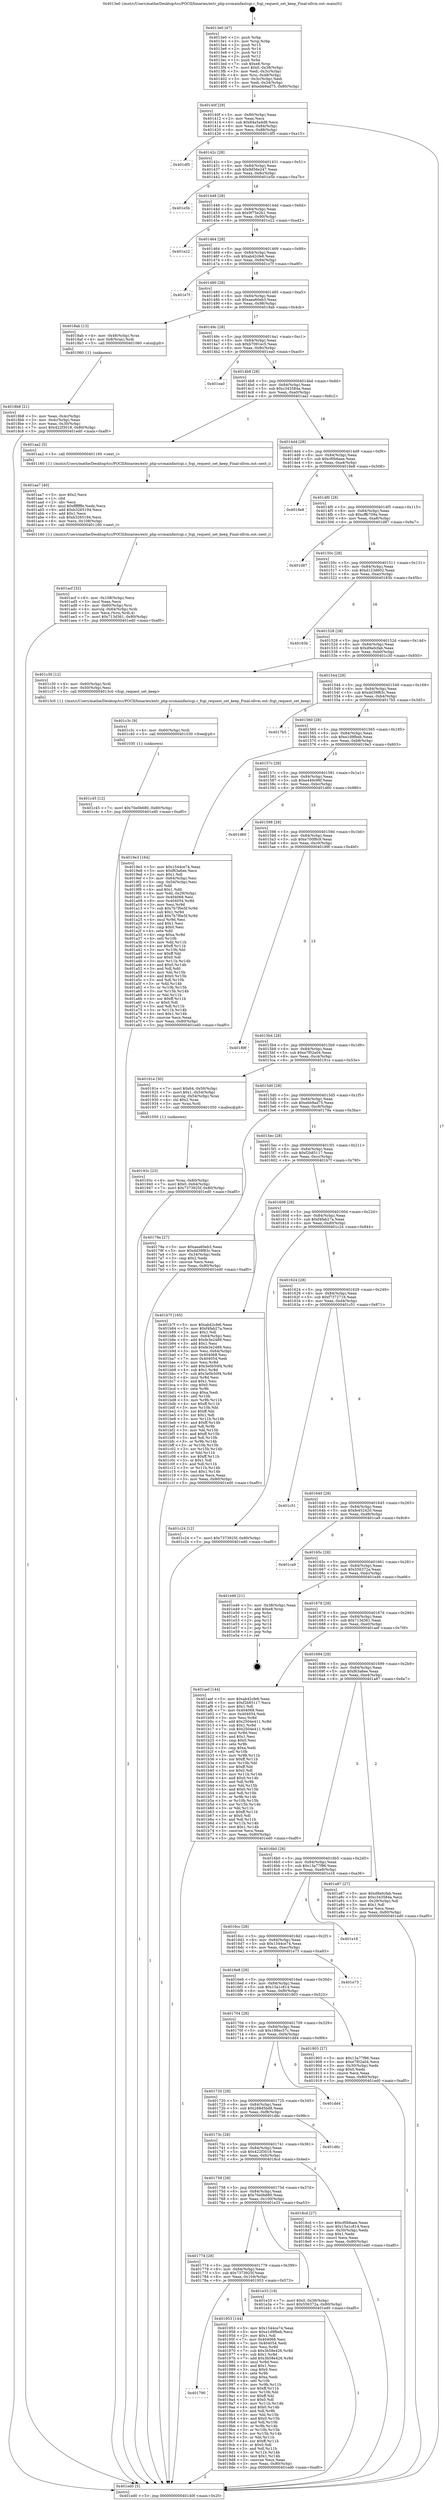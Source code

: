 digraph "0x4013e0" {
  label = "0x4013e0 (/mnt/c/Users/mathe/Desktop/tcc/POCII/binaries/extr_php-srcmainfastcgi.c_fcgi_request_set_keep_Final-ollvm.out::main(0))"
  labelloc = "t"
  node[shape=record]

  Entry [label="",width=0.3,height=0.3,shape=circle,fillcolor=black,style=filled]
  "0x40140f" [label="{
     0x40140f [29]\l
     | [instrs]\l
     &nbsp;&nbsp;0x40140f \<+3\>: mov -0x80(%rbp),%eax\l
     &nbsp;&nbsp;0x401412 \<+2\>: mov %eax,%ecx\l
     &nbsp;&nbsp;0x401414 \<+6\>: sub $0x84a5a4d8,%ecx\l
     &nbsp;&nbsp;0x40141a \<+6\>: mov %eax,-0x84(%rbp)\l
     &nbsp;&nbsp;0x401420 \<+6\>: mov %ecx,-0x88(%rbp)\l
     &nbsp;&nbsp;0x401426 \<+6\>: je 0000000000401df5 \<main+0xa15\>\l
  }"]
  "0x401df5" [label="{
     0x401df5\l
  }", style=dashed]
  "0x40142c" [label="{
     0x40142c [28]\l
     | [instrs]\l
     &nbsp;&nbsp;0x40142c \<+5\>: jmp 0000000000401431 \<main+0x51\>\l
     &nbsp;&nbsp;0x401431 \<+6\>: mov -0x84(%rbp),%eax\l
     &nbsp;&nbsp;0x401437 \<+5\>: sub $0x9d56e247,%eax\l
     &nbsp;&nbsp;0x40143c \<+6\>: mov %eax,-0x8c(%rbp)\l
     &nbsp;&nbsp;0x401442 \<+6\>: je 0000000000401e5b \<main+0xa7b\>\l
  }"]
  Exit [label="",width=0.3,height=0.3,shape=circle,fillcolor=black,style=filled,peripheries=2]
  "0x401e5b" [label="{
     0x401e5b\l
  }", style=dashed]
  "0x401448" [label="{
     0x401448 [28]\l
     | [instrs]\l
     &nbsp;&nbsp;0x401448 \<+5\>: jmp 000000000040144d \<main+0x6d\>\l
     &nbsp;&nbsp;0x40144d \<+6\>: mov -0x84(%rbp),%eax\l
     &nbsp;&nbsp;0x401453 \<+5\>: sub $0x9f75e2b1,%eax\l
     &nbsp;&nbsp;0x401458 \<+6\>: mov %eax,-0x90(%rbp)\l
     &nbsp;&nbsp;0x40145e \<+6\>: je 0000000000401e22 \<main+0xa42\>\l
  }"]
  "0x401c45" [label="{
     0x401c45 [12]\l
     | [instrs]\l
     &nbsp;&nbsp;0x401c45 \<+7\>: movl $0x70e0b680,-0x80(%rbp)\l
     &nbsp;&nbsp;0x401c4c \<+5\>: jmp 0000000000401ed0 \<main+0xaf0\>\l
  }"]
  "0x401e22" [label="{
     0x401e22\l
  }", style=dashed]
  "0x401464" [label="{
     0x401464 [28]\l
     | [instrs]\l
     &nbsp;&nbsp;0x401464 \<+5\>: jmp 0000000000401469 \<main+0x89\>\l
     &nbsp;&nbsp;0x401469 \<+6\>: mov -0x84(%rbp),%eax\l
     &nbsp;&nbsp;0x40146f \<+5\>: sub $0xab42cfe6,%eax\l
     &nbsp;&nbsp;0x401474 \<+6\>: mov %eax,-0x94(%rbp)\l
     &nbsp;&nbsp;0x40147a \<+6\>: je 0000000000401e7f \<main+0xa9f\>\l
  }"]
  "0x401c3c" [label="{
     0x401c3c [9]\l
     | [instrs]\l
     &nbsp;&nbsp;0x401c3c \<+4\>: mov -0x60(%rbp),%rdi\l
     &nbsp;&nbsp;0x401c40 \<+5\>: call 0000000000401030 \<free@plt\>\l
     | [calls]\l
     &nbsp;&nbsp;0x401030 \{1\} (unknown)\l
  }"]
  "0x401e7f" [label="{
     0x401e7f\l
  }", style=dashed]
  "0x401480" [label="{
     0x401480 [28]\l
     | [instrs]\l
     &nbsp;&nbsp;0x401480 \<+5\>: jmp 0000000000401485 \<main+0xa5\>\l
     &nbsp;&nbsp;0x401485 \<+6\>: mov -0x84(%rbp),%eax\l
     &nbsp;&nbsp;0x40148b \<+5\>: sub $0xaea60eb3,%eax\l
     &nbsp;&nbsp;0x401490 \<+6\>: mov %eax,-0x98(%rbp)\l
     &nbsp;&nbsp;0x401496 \<+6\>: je 00000000004018ab \<main+0x4cb\>\l
  }"]
  "0x401acf" [label="{
     0x401acf [32]\l
     | [instrs]\l
     &nbsp;&nbsp;0x401acf \<+6\>: mov -0x108(%rbp),%ecx\l
     &nbsp;&nbsp;0x401ad5 \<+3\>: imul %eax,%ecx\l
     &nbsp;&nbsp;0x401ad8 \<+4\>: mov -0x60(%rbp),%rsi\l
     &nbsp;&nbsp;0x401adc \<+4\>: movslq -0x64(%rbp),%rdi\l
     &nbsp;&nbsp;0x401ae0 \<+3\>: mov %ecx,(%rsi,%rdi,4)\l
     &nbsp;&nbsp;0x401ae3 \<+7\>: movl $0x713d361,-0x80(%rbp)\l
     &nbsp;&nbsp;0x401aea \<+5\>: jmp 0000000000401ed0 \<main+0xaf0\>\l
  }"]
  "0x4018ab" [label="{
     0x4018ab [13]\l
     | [instrs]\l
     &nbsp;&nbsp;0x4018ab \<+4\>: mov -0x48(%rbp),%rax\l
     &nbsp;&nbsp;0x4018af \<+4\>: mov 0x8(%rax),%rdi\l
     &nbsp;&nbsp;0x4018b3 \<+5\>: call 0000000000401060 \<atoi@plt\>\l
     | [calls]\l
     &nbsp;&nbsp;0x401060 \{1\} (unknown)\l
  }"]
  "0x40149c" [label="{
     0x40149c [28]\l
     | [instrs]\l
     &nbsp;&nbsp;0x40149c \<+5\>: jmp 00000000004014a1 \<main+0xc1\>\l
     &nbsp;&nbsp;0x4014a1 \<+6\>: mov -0x84(%rbp),%eax\l
     &nbsp;&nbsp;0x4014a7 \<+5\>: sub $0xb7091ec5,%eax\l
     &nbsp;&nbsp;0x4014ac \<+6\>: mov %eax,-0x9c(%rbp)\l
     &nbsp;&nbsp;0x4014b2 \<+6\>: je 0000000000401ea0 \<main+0xac0\>\l
  }"]
  "0x401aa7" [label="{
     0x401aa7 [40]\l
     | [instrs]\l
     &nbsp;&nbsp;0x401aa7 \<+5\>: mov $0x2,%ecx\l
     &nbsp;&nbsp;0x401aac \<+1\>: cltd\l
     &nbsp;&nbsp;0x401aad \<+2\>: idiv %ecx\l
     &nbsp;&nbsp;0x401aaf \<+6\>: imul $0xfffffffe,%edx,%ecx\l
     &nbsp;&nbsp;0x401ab5 \<+6\>: add $0xb3265194,%ecx\l
     &nbsp;&nbsp;0x401abb \<+3\>: add $0x1,%ecx\l
     &nbsp;&nbsp;0x401abe \<+6\>: sub $0xb3265194,%ecx\l
     &nbsp;&nbsp;0x401ac4 \<+6\>: mov %ecx,-0x108(%rbp)\l
     &nbsp;&nbsp;0x401aca \<+5\>: call 0000000000401160 \<next_i\>\l
     | [calls]\l
     &nbsp;&nbsp;0x401160 \{1\} (/mnt/c/Users/mathe/Desktop/tcc/POCII/binaries/extr_php-srcmainfastcgi.c_fcgi_request_set_keep_Final-ollvm.out::next_i)\l
  }"]
  "0x401ea0" [label="{
     0x401ea0\l
  }", style=dashed]
  "0x4014b8" [label="{
     0x4014b8 [28]\l
     | [instrs]\l
     &nbsp;&nbsp;0x4014b8 \<+5\>: jmp 00000000004014bd \<main+0xdd\>\l
     &nbsp;&nbsp;0x4014bd \<+6\>: mov -0x84(%rbp),%eax\l
     &nbsp;&nbsp;0x4014c3 \<+5\>: sub $0xc343584a,%eax\l
     &nbsp;&nbsp;0x4014c8 \<+6\>: mov %eax,-0xa0(%rbp)\l
     &nbsp;&nbsp;0x4014ce \<+6\>: je 0000000000401aa2 \<main+0x6c2\>\l
  }"]
  "0x401790" [label="{
     0x401790\l
  }", style=dashed]
  "0x401aa2" [label="{
     0x401aa2 [5]\l
     | [instrs]\l
     &nbsp;&nbsp;0x401aa2 \<+5\>: call 0000000000401160 \<next_i\>\l
     | [calls]\l
     &nbsp;&nbsp;0x401160 \{1\} (/mnt/c/Users/mathe/Desktop/tcc/POCII/binaries/extr_php-srcmainfastcgi.c_fcgi_request_set_keep_Final-ollvm.out::next_i)\l
  }"]
  "0x4014d4" [label="{
     0x4014d4 [28]\l
     | [instrs]\l
     &nbsp;&nbsp;0x4014d4 \<+5\>: jmp 00000000004014d9 \<main+0xf9\>\l
     &nbsp;&nbsp;0x4014d9 \<+6\>: mov -0x84(%rbp),%eax\l
     &nbsp;&nbsp;0x4014df \<+5\>: sub $0xcf0b6aee,%eax\l
     &nbsp;&nbsp;0x4014e4 \<+6\>: mov %eax,-0xa4(%rbp)\l
     &nbsp;&nbsp;0x4014ea \<+6\>: je 00000000004018e8 \<main+0x508\>\l
  }"]
  "0x401953" [label="{
     0x401953 [144]\l
     | [instrs]\l
     &nbsp;&nbsp;0x401953 \<+5\>: mov $0x1544ce74,%eax\l
     &nbsp;&nbsp;0x401958 \<+5\>: mov $0xe1d9fbeb,%ecx\l
     &nbsp;&nbsp;0x40195d \<+2\>: mov $0x1,%dl\l
     &nbsp;&nbsp;0x40195f \<+7\>: mov 0x404068,%esi\l
     &nbsp;&nbsp;0x401966 \<+7\>: mov 0x404054,%edi\l
     &nbsp;&nbsp;0x40196d \<+3\>: mov %esi,%r8d\l
     &nbsp;&nbsp;0x401970 \<+7\>: sub $0x3b58e426,%r8d\l
     &nbsp;&nbsp;0x401977 \<+4\>: sub $0x1,%r8d\l
     &nbsp;&nbsp;0x40197b \<+7\>: add $0x3b58e426,%r8d\l
     &nbsp;&nbsp;0x401982 \<+4\>: imul %r8d,%esi\l
     &nbsp;&nbsp;0x401986 \<+3\>: and $0x1,%esi\l
     &nbsp;&nbsp;0x401989 \<+3\>: cmp $0x0,%esi\l
     &nbsp;&nbsp;0x40198c \<+4\>: sete %r9b\l
     &nbsp;&nbsp;0x401990 \<+3\>: cmp $0xa,%edi\l
     &nbsp;&nbsp;0x401993 \<+4\>: setl %r10b\l
     &nbsp;&nbsp;0x401997 \<+3\>: mov %r9b,%r11b\l
     &nbsp;&nbsp;0x40199a \<+4\>: xor $0xff,%r11b\l
     &nbsp;&nbsp;0x40199e \<+3\>: mov %r10b,%bl\l
     &nbsp;&nbsp;0x4019a1 \<+3\>: xor $0xff,%bl\l
     &nbsp;&nbsp;0x4019a4 \<+3\>: xor $0x0,%dl\l
     &nbsp;&nbsp;0x4019a7 \<+3\>: mov %r11b,%r14b\l
     &nbsp;&nbsp;0x4019aa \<+4\>: and $0x0,%r14b\l
     &nbsp;&nbsp;0x4019ae \<+3\>: and %dl,%r9b\l
     &nbsp;&nbsp;0x4019b1 \<+3\>: mov %bl,%r15b\l
     &nbsp;&nbsp;0x4019b4 \<+4\>: and $0x0,%r15b\l
     &nbsp;&nbsp;0x4019b8 \<+3\>: and %dl,%r10b\l
     &nbsp;&nbsp;0x4019bb \<+3\>: or %r9b,%r14b\l
     &nbsp;&nbsp;0x4019be \<+3\>: or %r10b,%r15b\l
     &nbsp;&nbsp;0x4019c1 \<+3\>: xor %r15b,%r14b\l
     &nbsp;&nbsp;0x4019c4 \<+3\>: or %bl,%r11b\l
     &nbsp;&nbsp;0x4019c7 \<+4\>: xor $0xff,%r11b\l
     &nbsp;&nbsp;0x4019cb \<+3\>: or $0x0,%dl\l
     &nbsp;&nbsp;0x4019ce \<+3\>: and %dl,%r11b\l
     &nbsp;&nbsp;0x4019d1 \<+3\>: or %r11b,%r14b\l
     &nbsp;&nbsp;0x4019d4 \<+4\>: test $0x1,%r14b\l
     &nbsp;&nbsp;0x4019d8 \<+3\>: cmovne %ecx,%eax\l
     &nbsp;&nbsp;0x4019db \<+3\>: mov %eax,-0x80(%rbp)\l
     &nbsp;&nbsp;0x4019de \<+5\>: jmp 0000000000401ed0 \<main+0xaf0\>\l
  }"]
  "0x4018e8" [label="{
     0x4018e8\l
  }", style=dashed]
  "0x4014f0" [label="{
     0x4014f0 [28]\l
     | [instrs]\l
     &nbsp;&nbsp;0x4014f0 \<+5\>: jmp 00000000004014f5 \<main+0x115\>\l
     &nbsp;&nbsp;0x4014f5 \<+6\>: mov -0x84(%rbp),%eax\l
     &nbsp;&nbsp;0x4014fb \<+5\>: sub $0xcffb709a,%eax\l
     &nbsp;&nbsp;0x401500 \<+6\>: mov %eax,-0xa8(%rbp)\l
     &nbsp;&nbsp;0x401506 \<+6\>: je 0000000000401d87 \<main+0x9a7\>\l
  }"]
  "0x401774" [label="{
     0x401774 [28]\l
     | [instrs]\l
     &nbsp;&nbsp;0x401774 \<+5\>: jmp 0000000000401779 \<main+0x399\>\l
     &nbsp;&nbsp;0x401779 \<+6\>: mov -0x84(%rbp),%eax\l
     &nbsp;&nbsp;0x40177f \<+5\>: sub $0x7373925f,%eax\l
     &nbsp;&nbsp;0x401784 \<+6\>: mov %eax,-0x104(%rbp)\l
     &nbsp;&nbsp;0x40178a \<+6\>: je 0000000000401953 \<main+0x573\>\l
  }"]
  "0x401d87" [label="{
     0x401d87\l
  }", style=dashed]
  "0x40150c" [label="{
     0x40150c [28]\l
     | [instrs]\l
     &nbsp;&nbsp;0x40150c \<+5\>: jmp 0000000000401511 \<main+0x131\>\l
     &nbsp;&nbsp;0x401511 \<+6\>: mov -0x84(%rbp),%eax\l
     &nbsp;&nbsp;0x401517 \<+5\>: sub $0xd123d602,%eax\l
     &nbsp;&nbsp;0x40151c \<+6\>: mov %eax,-0xac(%rbp)\l
     &nbsp;&nbsp;0x401522 \<+6\>: je 000000000040183b \<main+0x45b\>\l
  }"]
  "0x401e33" [label="{
     0x401e33 [19]\l
     | [instrs]\l
     &nbsp;&nbsp;0x401e33 \<+7\>: movl $0x0,-0x38(%rbp)\l
     &nbsp;&nbsp;0x401e3a \<+7\>: movl $0x556372a,-0x80(%rbp)\l
     &nbsp;&nbsp;0x401e41 \<+5\>: jmp 0000000000401ed0 \<main+0xaf0\>\l
  }"]
  "0x40183b" [label="{
     0x40183b\l
  }", style=dashed]
  "0x401528" [label="{
     0x401528 [28]\l
     | [instrs]\l
     &nbsp;&nbsp;0x401528 \<+5\>: jmp 000000000040152d \<main+0x14d\>\l
     &nbsp;&nbsp;0x40152d \<+6\>: mov -0x84(%rbp),%eax\l
     &nbsp;&nbsp;0x401533 \<+5\>: sub $0xd9a0cfab,%eax\l
     &nbsp;&nbsp;0x401538 \<+6\>: mov %eax,-0xb0(%rbp)\l
     &nbsp;&nbsp;0x40153e \<+6\>: je 0000000000401c30 \<main+0x850\>\l
  }"]
  "0x40193c" [label="{
     0x40193c [23]\l
     | [instrs]\l
     &nbsp;&nbsp;0x40193c \<+4\>: mov %rax,-0x60(%rbp)\l
     &nbsp;&nbsp;0x401940 \<+7\>: movl $0x0,-0x64(%rbp)\l
     &nbsp;&nbsp;0x401947 \<+7\>: movl $0x7373925f,-0x80(%rbp)\l
     &nbsp;&nbsp;0x40194e \<+5\>: jmp 0000000000401ed0 \<main+0xaf0\>\l
  }"]
  "0x401c30" [label="{
     0x401c30 [12]\l
     | [instrs]\l
     &nbsp;&nbsp;0x401c30 \<+4\>: mov -0x60(%rbp),%rdi\l
     &nbsp;&nbsp;0x401c34 \<+3\>: mov -0x50(%rbp),%esi\l
     &nbsp;&nbsp;0x401c37 \<+5\>: call 00000000004013c0 \<fcgi_request_set_keep\>\l
     | [calls]\l
     &nbsp;&nbsp;0x4013c0 \{1\} (/mnt/c/Users/mathe/Desktop/tcc/POCII/binaries/extr_php-srcmainfastcgi.c_fcgi_request_set_keep_Final-ollvm.out::fcgi_request_set_keep)\l
  }"]
  "0x401544" [label="{
     0x401544 [28]\l
     | [instrs]\l
     &nbsp;&nbsp;0x401544 \<+5\>: jmp 0000000000401549 \<main+0x169\>\l
     &nbsp;&nbsp;0x401549 \<+6\>: mov -0x84(%rbp),%eax\l
     &nbsp;&nbsp;0x40154f \<+5\>: sub $0xdd39f83c,%eax\l
     &nbsp;&nbsp;0x401554 \<+6\>: mov %eax,-0xb4(%rbp)\l
     &nbsp;&nbsp;0x40155a \<+6\>: je 00000000004017b5 \<main+0x3d5\>\l
  }"]
  "0x401758" [label="{
     0x401758 [28]\l
     | [instrs]\l
     &nbsp;&nbsp;0x401758 \<+5\>: jmp 000000000040175d \<main+0x37d\>\l
     &nbsp;&nbsp;0x40175d \<+6\>: mov -0x84(%rbp),%eax\l
     &nbsp;&nbsp;0x401763 \<+5\>: sub $0x70e0b680,%eax\l
     &nbsp;&nbsp;0x401768 \<+6\>: mov %eax,-0x100(%rbp)\l
     &nbsp;&nbsp;0x40176e \<+6\>: je 0000000000401e33 \<main+0xa53\>\l
  }"]
  "0x4017b5" [label="{
     0x4017b5\l
  }", style=dashed]
  "0x401560" [label="{
     0x401560 [28]\l
     | [instrs]\l
     &nbsp;&nbsp;0x401560 \<+5\>: jmp 0000000000401565 \<main+0x185\>\l
     &nbsp;&nbsp;0x401565 \<+6\>: mov -0x84(%rbp),%eax\l
     &nbsp;&nbsp;0x40156b \<+5\>: sub $0xe1d9fbeb,%eax\l
     &nbsp;&nbsp;0x401570 \<+6\>: mov %eax,-0xb8(%rbp)\l
     &nbsp;&nbsp;0x401576 \<+6\>: je 00000000004019e3 \<main+0x603\>\l
  }"]
  "0x4018cd" [label="{
     0x4018cd [27]\l
     | [instrs]\l
     &nbsp;&nbsp;0x4018cd \<+5\>: mov $0xcf0b6aee,%eax\l
     &nbsp;&nbsp;0x4018d2 \<+5\>: mov $0x15a1c814,%ecx\l
     &nbsp;&nbsp;0x4018d7 \<+3\>: mov -0x30(%rbp),%edx\l
     &nbsp;&nbsp;0x4018da \<+3\>: cmp $0x1,%edx\l
     &nbsp;&nbsp;0x4018dd \<+3\>: cmovl %ecx,%eax\l
     &nbsp;&nbsp;0x4018e0 \<+3\>: mov %eax,-0x80(%rbp)\l
     &nbsp;&nbsp;0x4018e3 \<+5\>: jmp 0000000000401ed0 \<main+0xaf0\>\l
  }"]
  "0x4019e3" [label="{
     0x4019e3 [164]\l
     | [instrs]\l
     &nbsp;&nbsp;0x4019e3 \<+5\>: mov $0x1544ce74,%eax\l
     &nbsp;&nbsp;0x4019e8 \<+5\>: mov $0xf63a6ee,%ecx\l
     &nbsp;&nbsp;0x4019ed \<+2\>: mov $0x1,%dl\l
     &nbsp;&nbsp;0x4019ef \<+3\>: mov -0x64(%rbp),%esi\l
     &nbsp;&nbsp;0x4019f2 \<+3\>: cmp -0x54(%rbp),%esi\l
     &nbsp;&nbsp;0x4019f5 \<+4\>: setl %dil\l
     &nbsp;&nbsp;0x4019f9 \<+4\>: and $0x1,%dil\l
     &nbsp;&nbsp;0x4019fd \<+4\>: mov %dil,-0x29(%rbp)\l
     &nbsp;&nbsp;0x401a01 \<+7\>: mov 0x404068,%esi\l
     &nbsp;&nbsp;0x401a08 \<+8\>: mov 0x404054,%r8d\l
     &nbsp;&nbsp;0x401a10 \<+3\>: mov %esi,%r9d\l
     &nbsp;&nbsp;0x401a13 \<+7\>: sub $0x7b7f0e5f,%r9d\l
     &nbsp;&nbsp;0x401a1a \<+4\>: sub $0x1,%r9d\l
     &nbsp;&nbsp;0x401a1e \<+7\>: add $0x7b7f0e5f,%r9d\l
     &nbsp;&nbsp;0x401a25 \<+4\>: imul %r9d,%esi\l
     &nbsp;&nbsp;0x401a29 \<+3\>: and $0x1,%esi\l
     &nbsp;&nbsp;0x401a2c \<+3\>: cmp $0x0,%esi\l
     &nbsp;&nbsp;0x401a2f \<+4\>: sete %dil\l
     &nbsp;&nbsp;0x401a33 \<+4\>: cmp $0xa,%r8d\l
     &nbsp;&nbsp;0x401a37 \<+4\>: setl %r10b\l
     &nbsp;&nbsp;0x401a3b \<+3\>: mov %dil,%r11b\l
     &nbsp;&nbsp;0x401a3e \<+4\>: xor $0xff,%r11b\l
     &nbsp;&nbsp;0x401a42 \<+3\>: mov %r10b,%bl\l
     &nbsp;&nbsp;0x401a45 \<+3\>: xor $0xff,%bl\l
     &nbsp;&nbsp;0x401a48 \<+3\>: xor $0x0,%dl\l
     &nbsp;&nbsp;0x401a4b \<+3\>: mov %r11b,%r14b\l
     &nbsp;&nbsp;0x401a4e \<+4\>: and $0x0,%r14b\l
     &nbsp;&nbsp;0x401a52 \<+3\>: and %dl,%dil\l
     &nbsp;&nbsp;0x401a55 \<+3\>: mov %bl,%r15b\l
     &nbsp;&nbsp;0x401a58 \<+4\>: and $0x0,%r15b\l
     &nbsp;&nbsp;0x401a5c \<+3\>: and %dl,%r10b\l
     &nbsp;&nbsp;0x401a5f \<+3\>: or %dil,%r14b\l
     &nbsp;&nbsp;0x401a62 \<+3\>: or %r10b,%r15b\l
     &nbsp;&nbsp;0x401a65 \<+3\>: xor %r15b,%r14b\l
     &nbsp;&nbsp;0x401a68 \<+3\>: or %bl,%r11b\l
     &nbsp;&nbsp;0x401a6b \<+4\>: xor $0xff,%r11b\l
     &nbsp;&nbsp;0x401a6f \<+3\>: or $0x0,%dl\l
     &nbsp;&nbsp;0x401a72 \<+3\>: and %dl,%r11b\l
     &nbsp;&nbsp;0x401a75 \<+3\>: or %r11b,%r14b\l
     &nbsp;&nbsp;0x401a78 \<+4\>: test $0x1,%r14b\l
     &nbsp;&nbsp;0x401a7c \<+3\>: cmovne %ecx,%eax\l
     &nbsp;&nbsp;0x401a7f \<+3\>: mov %eax,-0x80(%rbp)\l
     &nbsp;&nbsp;0x401a82 \<+5\>: jmp 0000000000401ed0 \<main+0xaf0\>\l
  }"]
  "0x40157c" [label="{
     0x40157c [28]\l
     | [instrs]\l
     &nbsp;&nbsp;0x40157c \<+5\>: jmp 0000000000401581 \<main+0x1a1\>\l
     &nbsp;&nbsp;0x401581 \<+6\>: mov -0x84(%rbp),%eax\l
     &nbsp;&nbsp;0x401587 \<+5\>: sub $0xe449c96f,%eax\l
     &nbsp;&nbsp;0x40158c \<+6\>: mov %eax,-0xbc(%rbp)\l
     &nbsp;&nbsp;0x401592 \<+6\>: je 0000000000401d60 \<main+0x980\>\l
  }"]
  "0x40173c" [label="{
     0x40173c [28]\l
     | [instrs]\l
     &nbsp;&nbsp;0x40173c \<+5\>: jmp 0000000000401741 \<main+0x361\>\l
     &nbsp;&nbsp;0x401741 \<+6\>: mov -0x84(%rbp),%eax\l
     &nbsp;&nbsp;0x401747 \<+5\>: sub $0x422f3018,%eax\l
     &nbsp;&nbsp;0x40174c \<+6\>: mov %eax,-0xfc(%rbp)\l
     &nbsp;&nbsp;0x401752 \<+6\>: je 00000000004018cd \<main+0x4ed\>\l
  }"]
  "0x401d60" [label="{
     0x401d60\l
  }", style=dashed]
  "0x401598" [label="{
     0x401598 [28]\l
     | [instrs]\l
     &nbsp;&nbsp;0x401598 \<+5\>: jmp 000000000040159d \<main+0x1bd\>\l
     &nbsp;&nbsp;0x40159d \<+6\>: mov -0x84(%rbp),%eax\l
     &nbsp;&nbsp;0x4015a3 \<+5\>: sub $0xe700f8c9,%eax\l
     &nbsp;&nbsp;0x4015a8 \<+6\>: mov %eax,-0xc0(%rbp)\l
     &nbsp;&nbsp;0x4015ae \<+6\>: je 000000000040189f \<main+0x4bf\>\l
  }"]
  "0x401d6c" [label="{
     0x401d6c\l
  }", style=dashed]
  "0x40189f" [label="{
     0x40189f\l
  }", style=dashed]
  "0x4015b4" [label="{
     0x4015b4 [28]\l
     | [instrs]\l
     &nbsp;&nbsp;0x4015b4 \<+5\>: jmp 00000000004015b9 \<main+0x1d9\>\l
     &nbsp;&nbsp;0x4015b9 \<+6\>: mov -0x84(%rbp),%eax\l
     &nbsp;&nbsp;0x4015bf \<+5\>: sub $0xe7f02a04,%eax\l
     &nbsp;&nbsp;0x4015c4 \<+6\>: mov %eax,-0xc4(%rbp)\l
     &nbsp;&nbsp;0x4015ca \<+6\>: je 000000000040191e \<main+0x53e\>\l
  }"]
  "0x401720" [label="{
     0x401720 [28]\l
     | [instrs]\l
     &nbsp;&nbsp;0x401720 \<+5\>: jmp 0000000000401725 \<main+0x345\>\l
     &nbsp;&nbsp;0x401725 \<+6\>: mov -0x84(%rbp),%eax\l
     &nbsp;&nbsp;0x40172b \<+5\>: sub $0x288d5bd8,%eax\l
     &nbsp;&nbsp;0x401730 \<+6\>: mov %eax,-0xf8(%rbp)\l
     &nbsp;&nbsp;0x401736 \<+6\>: je 0000000000401d6c \<main+0x98c\>\l
  }"]
  "0x40191e" [label="{
     0x40191e [30]\l
     | [instrs]\l
     &nbsp;&nbsp;0x40191e \<+7\>: movl $0x64,-0x50(%rbp)\l
     &nbsp;&nbsp;0x401925 \<+7\>: movl $0x1,-0x54(%rbp)\l
     &nbsp;&nbsp;0x40192c \<+4\>: movslq -0x54(%rbp),%rax\l
     &nbsp;&nbsp;0x401930 \<+4\>: shl $0x2,%rax\l
     &nbsp;&nbsp;0x401934 \<+3\>: mov %rax,%rdi\l
     &nbsp;&nbsp;0x401937 \<+5\>: call 0000000000401050 \<malloc@plt\>\l
     | [calls]\l
     &nbsp;&nbsp;0x401050 \{1\} (unknown)\l
  }"]
  "0x4015d0" [label="{
     0x4015d0 [28]\l
     | [instrs]\l
     &nbsp;&nbsp;0x4015d0 \<+5\>: jmp 00000000004015d5 \<main+0x1f5\>\l
     &nbsp;&nbsp;0x4015d5 \<+6\>: mov -0x84(%rbp),%eax\l
     &nbsp;&nbsp;0x4015db \<+5\>: sub $0xebb9ad75,%eax\l
     &nbsp;&nbsp;0x4015e0 \<+6\>: mov %eax,-0xc8(%rbp)\l
     &nbsp;&nbsp;0x4015e6 \<+6\>: je 000000000040179a \<main+0x3ba\>\l
  }"]
  "0x401dd4" [label="{
     0x401dd4\l
  }", style=dashed]
  "0x40179a" [label="{
     0x40179a [27]\l
     | [instrs]\l
     &nbsp;&nbsp;0x40179a \<+5\>: mov $0xaea60eb3,%eax\l
     &nbsp;&nbsp;0x40179f \<+5\>: mov $0xdd39f83c,%ecx\l
     &nbsp;&nbsp;0x4017a4 \<+3\>: mov -0x34(%rbp),%edx\l
     &nbsp;&nbsp;0x4017a7 \<+3\>: cmp $0x2,%edx\l
     &nbsp;&nbsp;0x4017aa \<+3\>: cmovne %ecx,%eax\l
     &nbsp;&nbsp;0x4017ad \<+3\>: mov %eax,-0x80(%rbp)\l
     &nbsp;&nbsp;0x4017b0 \<+5\>: jmp 0000000000401ed0 \<main+0xaf0\>\l
  }"]
  "0x4015ec" [label="{
     0x4015ec [28]\l
     | [instrs]\l
     &nbsp;&nbsp;0x4015ec \<+5\>: jmp 00000000004015f1 \<main+0x211\>\l
     &nbsp;&nbsp;0x4015f1 \<+6\>: mov -0x84(%rbp),%eax\l
     &nbsp;&nbsp;0x4015f7 \<+5\>: sub $0xf2b85117,%eax\l
     &nbsp;&nbsp;0x4015fc \<+6\>: mov %eax,-0xcc(%rbp)\l
     &nbsp;&nbsp;0x401602 \<+6\>: je 0000000000401b7f \<main+0x79f\>\l
  }"]
  "0x401ed0" [label="{
     0x401ed0 [5]\l
     | [instrs]\l
     &nbsp;&nbsp;0x401ed0 \<+5\>: jmp 000000000040140f \<main+0x2f\>\l
  }"]
  "0x4013e0" [label="{
     0x4013e0 [47]\l
     | [instrs]\l
     &nbsp;&nbsp;0x4013e0 \<+1\>: push %rbp\l
     &nbsp;&nbsp;0x4013e1 \<+3\>: mov %rsp,%rbp\l
     &nbsp;&nbsp;0x4013e4 \<+2\>: push %r15\l
     &nbsp;&nbsp;0x4013e6 \<+2\>: push %r14\l
     &nbsp;&nbsp;0x4013e8 \<+2\>: push %r13\l
     &nbsp;&nbsp;0x4013ea \<+2\>: push %r12\l
     &nbsp;&nbsp;0x4013ec \<+1\>: push %rbx\l
     &nbsp;&nbsp;0x4013ed \<+7\>: sub $0xe8,%rsp\l
     &nbsp;&nbsp;0x4013f4 \<+7\>: movl $0x0,-0x38(%rbp)\l
     &nbsp;&nbsp;0x4013fb \<+3\>: mov %edi,-0x3c(%rbp)\l
     &nbsp;&nbsp;0x4013fe \<+4\>: mov %rsi,-0x48(%rbp)\l
     &nbsp;&nbsp;0x401402 \<+3\>: mov -0x3c(%rbp),%edi\l
     &nbsp;&nbsp;0x401405 \<+3\>: mov %edi,-0x34(%rbp)\l
     &nbsp;&nbsp;0x401408 \<+7\>: movl $0xebb9ad75,-0x80(%rbp)\l
  }"]
  "0x4018b8" [label="{
     0x4018b8 [21]\l
     | [instrs]\l
     &nbsp;&nbsp;0x4018b8 \<+3\>: mov %eax,-0x4c(%rbp)\l
     &nbsp;&nbsp;0x4018bb \<+3\>: mov -0x4c(%rbp),%eax\l
     &nbsp;&nbsp;0x4018be \<+3\>: mov %eax,-0x30(%rbp)\l
     &nbsp;&nbsp;0x4018c1 \<+7\>: movl $0x422f3018,-0x80(%rbp)\l
     &nbsp;&nbsp;0x4018c8 \<+5\>: jmp 0000000000401ed0 \<main+0xaf0\>\l
  }"]
  "0x401704" [label="{
     0x401704 [28]\l
     | [instrs]\l
     &nbsp;&nbsp;0x401704 \<+5\>: jmp 0000000000401709 \<main+0x329\>\l
     &nbsp;&nbsp;0x401709 \<+6\>: mov -0x84(%rbp),%eax\l
     &nbsp;&nbsp;0x40170f \<+5\>: sub $0x188ec57c,%eax\l
     &nbsp;&nbsp;0x401714 \<+6\>: mov %eax,-0xf4(%rbp)\l
     &nbsp;&nbsp;0x40171a \<+6\>: je 0000000000401dd4 \<main+0x9f4\>\l
  }"]
  "0x401b7f" [label="{
     0x401b7f [165]\l
     | [instrs]\l
     &nbsp;&nbsp;0x401b7f \<+5\>: mov $0xab42cfe6,%eax\l
     &nbsp;&nbsp;0x401b84 \<+5\>: mov $0xf4fab27a,%ecx\l
     &nbsp;&nbsp;0x401b89 \<+2\>: mov $0x1,%dl\l
     &nbsp;&nbsp;0x401b8b \<+3\>: mov -0x64(%rbp),%esi\l
     &nbsp;&nbsp;0x401b8e \<+6\>: add $0xfe3e2489,%esi\l
     &nbsp;&nbsp;0x401b94 \<+3\>: add $0x1,%esi\l
     &nbsp;&nbsp;0x401b97 \<+6\>: sub $0xfe3e2489,%esi\l
     &nbsp;&nbsp;0x401b9d \<+3\>: mov %esi,-0x64(%rbp)\l
     &nbsp;&nbsp;0x401ba0 \<+7\>: mov 0x404068,%esi\l
     &nbsp;&nbsp;0x401ba7 \<+7\>: mov 0x404054,%edi\l
     &nbsp;&nbsp;0x401bae \<+3\>: mov %esi,%r8d\l
     &nbsp;&nbsp;0x401bb1 \<+7\>: add $0x3e0b50f4,%r8d\l
     &nbsp;&nbsp;0x401bb8 \<+4\>: sub $0x1,%r8d\l
     &nbsp;&nbsp;0x401bbc \<+7\>: sub $0x3e0b50f4,%r8d\l
     &nbsp;&nbsp;0x401bc3 \<+4\>: imul %r8d,%esi\l
     &nbsp;&nbsp;0x401bc7 \<+3\>: and $0x1,%esi\l
     &nbsp;&nbsp;0x401bca \<+3\>: cmp $0x0,%esi\l
     &nbsp;&nbsp;0x401bcd \<+4\>: sete %r9b\l
     &nbsp;&nbsp;0x401bd1 \<+3\>: cmp $0xa,%edi\l
     &nbsp;&nbsp;0x401bd4 \<+4\>: setl %r10b\l
     &nbsp;&nbsp;0x401bd8 \<+3\>: mov %r9b,%r11b\l
     &nbsp;&nbsp;0x401bdb \<+4\>: xor $0xff,%r11b\l
     &nbsp;&nbsp;0x401bdf \<+3\>: mov %r10b,%bl\l
     &nbsp;&nbsp;0x401be2 \<+3\>: xor $0xff,%bl\l
     &nbsp;&nbsp;0x401be5 \<+3\>: xor $0x1,%dl\l
     &nbsp;&nbsp;0x401be8 \<+3\>: mov %r11b,%r14b\l
     &nbsp;&nbsp;0x401beb \<+4\>: and $0xff,%r14b\l
     &nbsp;&nbsp;0x401bef \<+3\>: and %dl,%r9b\l
     &nbsp;&nbsp;0x401bf2 \<+3\>: mov %bl,%r15b\l
     &nbsp;&nbsp;0x401bf5 \<+4\>: and $0xff,%r15b\l
     &nbsp;&nbsp;0x401bf9 \<+3\>: and %dl,%r10b\l
     &nbsp;&nbsp;0x401bfc \<+3\>: or %r9b,%r14b\l
     &nbsp;&nbsp;0x401bff \<+3\>: or %r10b,%r15b\l
     &nbsp;&nbsp;0x401c02 \<+3\>: xor %r15b,%r14b\l
     &nbsp;&nbsp;0x401c05 \<+3\>: or %bl,%r11b\l
     &nbsp;&nbsp;0x401c08 \<+4\>: xor $0xff,%r11b\l
     &nbsp;&nbsp;0x401c0c \<+3\>: or $0x1,%dl\l
     &nbsp;&nbsp;0x401c0f \<+3\>: and %dl,%r11b\l
     &nbsp;&nbsp;0x401c12 \<+3\>: or %r11b,%r14b\l
     &nbsp;&nbsp;0x401c15 \<+4\>: test $0x1,%r14b\l
     &nbsp;&nbsp;0x401c19 \<+3\>: cmovne %ecx,%eax\l
     &nbsp;&nbsp;0x401c1c \<+3\>: mov %eax,-0x80(%rbp)\l
     &nbsp;&nbsp;0x401c1f \<+5\>: jmp 0000000000401ed0 \<main+0xaf0\>\l
  }"]
  "0x401608" [label="{
     0x401608 [28]\l
     | [instrs]\l
     &nbsp;&nbsp;0x401608 \<+5\>: jmp 000000000040160d \<main+0x22d\>\l
     &nbsp;&nbsp;0x40160d \<+6\>: mov -0x84(%rbp),%eax\l
     &nbsp;&nbsp;0x401613 \<+5\>: sub $0xf4fab27a,%eax\l
     &nbsp;&nbsp;0x401618 \<+6\>: mov %eax,-0xd0(%rbp)\l
     &nbsp;&nbsp;0x40161e \<+6\>: je 0000000000401c24 \<main+0x844\>\l
  }"]
  "0x401903" [label="{
     0x401903 [27]\l
     | [instrs]\l
     &nbsp;&nbsp;0x401903 \<+5\>: mov $0x13a77f96,%eax\l
     &nbsp;&nbsp;0x401908 \<+5\>: mov $0xe7f02a04,%ecx\l
     &nbsp;&nbsp;0x40190d \<+3\>: mov -0x30(%rbp),%edx\l
     &nbsp;&nbsp;0x401910 \<+3\>: cmp $0x0,%edx\l
     &nbsp;&nbsp;0x401913 \<+3\>: cmove %ecx,%eax\l
     &nbsp;&nbsp;0x401916 \<+3\>: mov %eax,-0x80(%rbp)\l
     &nbsp;&nbsp;0x401919 \<+5\>: jmp 0000000000401ed0 \<main+0xaf0\>\l
  }"]
  "0x401c24" [label="{
     0x401c24 [12]\l
     | [instrs]\l
     &nbsp;&nbsp;0x401c24 \<+7\>: movl $0x7373925f,-0x80(%rbp)\l
     &nbsp;&nbsp;0x401c2b \<+5\>: jmp 0000000000401ed0 \<main+0xaf0\>\l
  }"]
  "0x401624" [label="{
     0x401624 [28]\l
     | [instrs]\l
     &nbsp;&nbsp;0x401624 \<+5\>: jmp 0000000000401629 \<main+0x249\>\l
     &nbsp;&nbsp;0x401629 \<+6\>: mov -0x84(%rbp),%eax\l
     &nbsp;&nbsp;0x40162f \<+5\>: sub $0xf7372716,%eax\l
     &nbsp;&nbsp;0x401634 \<+6\>: mov %eax,-0xd4(%rbp)\l
     &nbsp;&nbsp;0x40163a \<+6\>: je 0000000000401c51 \<main+0x871\>\l
  }"]
  "0x4016e8" [label="{
     0x4016e8 [28]\l
     | [instrs]\l
     &nbsp;&nbsp;0x4016e8 \<+5\>: jmp 00000000004016ed \<main+0x30d\>\l
     &nbsp;&nbsp;0x4016ed \<+6\>: mov -0x84(%rbp),%eax\l
     &nbsp;&nbsp;0x4016f3 \<+5\>: sub $0x15a1c814,%eax\l
     &nbsp;&nbsp;0x4016f8 \<+6\>: mov %eax,-0xf0(%rbp)\l
     &nbsp;&nbsp;0x4016fe \<+6\>: je 0000000000401903 \<main+0x523\>\l
  }"]
  "0x401c51" [label="{
     0x401c51\l
  }", style=dashed]
  "0x401640" [label="{
     0x401640 [28]\l
     | [instrs]\l
     &nbsp;&nbsp;0x401640 \<+5\>: jmp 0000000000401645 \<main+0x265\>\l
     &nbsp;&nbsp;0x401645 \<+6\>: mov -0x84(%rbp),%eax\l
     &nbsp;&nbsp;0x40164b \<+5\>: sub $0xfe452420,%eax\l
     &nbsp;&nbsp;0x401650 \<+6\>: mov %eax,-0xd8(%rbp)\l
     &nbsp;&nbsp;0x401656 \<+6\>: je 0000000000401ca9 \<main+0x8c9\>\l
  }"]
  "0x401e73" [label="{
     0x401e73\l
  }", style=dashed]
  "0x401ca9" [label="{
     0x401ca9\l
  }", style=dashed]
  "0x40165c" [label="{
     0x40165c [28]\l
     | [instrs]\l
     &nbsp;&nbsp;0x40165c \<+5\>: jmp 0000000000401661 \<main+0x281\>\l
     &nbsp;&nbsp;0x401661 \<+6\>: mov -0x84(%rbp),%eax\l
     &nbsp;&nbsp;0x401667 \<+5\>: sub $0x556372a,%eax\l
     &nbsp;&nbsp;0x40166c \<+6\>: mov %eax,-0xdc(%rbp)\l
     &nbsp;&nbsp;0x401672 \<+6\>: je 0000000000401e46 \<main+0xa66\>\l
  }"]
  "0x4016cc" [label="{
     0x4016cc [28]\l
     | [instrs]\l
     &nbsp;&nbsp;0x4016cc \<+5\>: jmp 00000000004016d1 \<main+0x2f1\>\l
     &nbsp;&nbsp;0x4016d1 \<+6\>: mov -0x84(%rbp),%eax\l
     &nbsp;&nbsp;0x4016d7 \<+5\>: sub $0x1544ce74,%eax\l
     &nbsp;&nbsp;0x4016dc \<+6\>: mov %eax,-0xec(%rbp)\l
     &nbsp;&nbsp;0x4016e2 \<+6\>: je 0000000000401e73 \<main+0xa93\>\l
  }"]
  "0x401e46" [label="{
     0x401e46 [21]\l
     | [instrs]\l
     &nbsp;&nbsp;0x401e46 \<+3\>: mov -0x38(%rbp),%eax\l
     &nbsp;&nbsp;0x401e49 \<+7\>: add $0xe8,%rsp\l
     &nbsp;&nbsp;0x401e50 \<+1\>: pop %rbx\l
     &nbsp;&nbsp;0x401e51 \<+2\>: pop %r12\l
     &nbsp;&nbsp;0x401e53 \<+2\>: pop %r13\l
     &nbsp;&nbsp;0x401e55 \<+2\>: pop %r14\l
     &nbsp;&nbsp;0x401e57 \<+2\>: pop %r15\l
     &nbsp;&nbsp;0x401e59 \<+1\>: pop %rbp\l
     &nbsp;&nbsp;0x401e5a \<+1\>: ret\l
  }"]
  "0x401678" [label="{
     0x401678 [28]\l
     | [instrs]\l
     &nbsp;&nbsp;0x401678 \<+5\>: jmp 000000000040167d \<main+0x29d\>\l
     &nbsp;&nbsp;0x40167d \<+6\>: mov -0x84(%rbp),%eax\l
     &nbsp;&nbsp;0x401683 \<+5\>: sub $0x713d361,%eax\l
     &nbsp;&nbsp;0x401688 \<+6\>: mov %eax,-0xe0(%rbp)\l
     &nbsp;&nbsp;0x40168e \<+6\>: je 0000000000401aef \<main+0x70f\>\l
  }"]
  "0x401e16" [label="{
     0x401e16\l
  }", style=dashed]
  "0x401aef" [label="{
     0x401aef [144]\l
     | [instrs]\l
     &nbsp;&nbsp;0x401aef \<+5\>: mov $0xab42cfe6,%eax\l
     &nbsp;&nbsp;0x401af4 \<+5\>: mov $0xf2b85117,%ecx\l
     &nbsp;&nbsp;0x401af9 \<+2\>: mov $0x1,%dl\l
     &nbsp;&nbsp;0x401afb \<+7\>: mov 0x404068,%esi\l
     &nbsp;&nbsp;0x401b02 \<+7\>: mov 0x404054,%edi\l
     &nbsp;&nbsp;0x401b09 \<+3\>: mov %esi,%r8d\l
     &nbsp;&nbsp;0x401b0c \<+7\>: add $0x2504e411,%r8d\l
     &nbsp;&nbsp;0x401b13 \<+4\>: sub $0x1,%r8d\l
     &nbsp;&nbsp;0x401b17 \<+7\>: sub $0x2504e411,%r8d\l
     &nbsp;&nbsp;0x401b1e \<+4\>: imul %r8d,%esi\l
     &nbsp;&nbsp;0x401b22 \<+3\>: and $0x1,%esi\l
     &nbsp;&nbsp;0x401b25 \<+3\>: cmp $0x0,%esi\l
     &nbsp;&nbsp;0x401b28 \<+4\>: sete %r9b\l
     &nbsp;&nbsp;0x401b2c \<+3\>: cmp $0xa,%edi\l
     &nbsp;&nbsp;0x401b2f \<+4\>: setl %r10b\l
     &nbsp;&nbsp;0x401b33 \<+3\>: mov %r9b,%r11b\l
     &nbsp;&nbsp;0x401b36 \<+4\>: xor $0xff,%r11b\l
     &nbsp;&nbsp;0x401b3a \<+3\>: mov %r10b,%bl\l
     &nbsp;&nbsp;0x401b3d \<+3\>: xor $0xff,%bl\l
     &nbsp;&nbsp;0x401b40 \<+3\>: xor $0x0,%dl\l
     &nbsp;&nbsp;0x401b43 \<+3\>: mov %r11b,%r14b\l
     &nbsp;&nbsp;0x401b46 \<+4\>: and $0x0,%r14b\l
     &nbsp;&nbsp;0x401b4a \<+3\>: and %dl,%r9b\l
     &nbsp;&nbsp;0x401b4d \<+3\>: mov %bl,%r15b\l
     &nbsp;&nbsp;0x401b50 \<+4\>: and $0x0,%r15b\l
     &nbsp;&nbsp;0x401b54 \<+3\>: and %dl,%r10b\l
     &nbsp;&nbsp;0x401b57 \<+3\>: or %r9b,%r14b\l
     &nbsp;&nbsp;0x401b5a \<+3\>: or %r10b,%r15b\l
     &nbsp;&nbsp;0x401b5d \<+3\>: xor %r15b,%r14b\l
     &nbsp;&nbsp;0x401b60 \<+3\>: or %bl,%r11b\l
     &nbsp;&nbsp;0x401b63 \<+4\>: xor $0xff,%r11b\l
     &nbsp;&nbsp;0x401b67 \<+3\>: or $0x0,%dl\l
     &nbsp;&nbsp;0x401b6a \<+3\>: and %dl,%r11b\l
     &nbsp;&nbsp;0x401b6d \<+3\>: or %r11b,%r14b\l
     &nbsp;&nbsp;0x401b70 \<+4\>: test $0x1,%r14b\l
     &nbsp;&nbsp;0x401b74 \<+3\>: cmovne %ecx,%eax\l
     &nbsp;&nbsp;0x401b77 \<+3\>: mov %eax,-0x80(%rbp)\l
     &nbsp;&nbsp;0x401b7a \<+5\>: jmp 0000000000401ed0 \<main+0xaf0\>\l
  }"]
  "0x401694" [label="{
     0x401694 [28]\l
     | [instrs]\l
     &nbsp;&nbsp;0x401694 \<+5\>: jmp 0000000000401699 \<main+0x2b9\>\l
     &nbsp;&nbsp;0x401699 \<+6\>: mov -0x84(%rbp),%eax\l
     &nbsp;&nbsp;0x40169f \<+5\>: sub $0xf63a6ee,%eax\l
     &nbsp;&nbsp;0x4016a4 \<+6\>: mov %eax,-0xe4(%rbp)\l
     &nbsp;&nbsp;0x4016aa \<+6\>: je 0000000000401a87 \<main+0x6a7\>\l
  }"]
  "0x4016b0" [label="{
     0x4016b0 [28]\l
     | [instrs]\l
     &nbsp;&nbsp;0x4016b0 \<+5\>: jmp 00000000004016b5 \<main+0x2d5\>\l
     &nbsp;&nbsp;0x4016b5 \<+6\>: mov -0x84(%rbp),%eax\l
     &nbsp;&nbsp;0x4016bb \<+5\>: sub $0x13a77f96,%eax\l
     &nbsp;&nbsp;0x4016c0 \<+6\>: mov %eax,-0xe8(%rbp)\l
     &nbsp;&nbsp;0x4016c6 \<+6\>: je 0000000000401e16 \<main+0xa36\>\l
  }"]
  "0x401a87" [label="{
     0x401a87 [27]\l
     | [instrs]\l
     &nbsp;&nbsp;0x401a87 \<+5\>: mov $0xd9a0cfab,%eax\l
     &nbsp;&nbsp;0x401a8c \<+5\>: mov $0xc343584a,%ecx\l
     &nbsp;&nbsp;0x401a91 \<+3\>: mov -0x29(%rbp),%dl\l
     &nbsp;&nbsp;0x401a94 \<+3\>: test $0x1,%dl\l
     &nbsp;&nbsp;0x401a97 \<+3\>: cmovne %ecx,%eax\l
     &nbsp;&nbsp;0x401a9a \<+3\>: mov %eax,-0x80(%rbp)\l
     &nbsp;&nbsp;0x401a9d \<+5\>: jmp 0000000000401ed0 \<main+0xaf0\>\l
  }"]
  Entry -> "0x4013e0" [label=" 1"]
  "0x40140f" -> "0x401df5" [label=" 0"]
  "0x40140f" -> "0x40142c" [label=" 18"]
  "0x401e46" -> Exit [label=" 1"]
  "0x40142c" -> "0x401e5b" [label=" 0"]
  "0x40142c" -> "0x401448" [label=" 18"]
  "0x401e33" -> "0x401ed0" [label=" 1"]
  "0x401448" -> "0x401e22" [label=" 0"]
  "0x401448" -> "0x401464" [label=" 18"]
  "0x401c45" -> "0x401ed0" [label=" 1"]
  "0x401464" -> "0x401e7f" [label=" 0"]
  "0x401464" -> "0x401480" [label=" 18"]
  "0x401c3c" -> "0x401c45" [label=" 1"]
  "0x401480" -> "0x4018ab" [label=" 1"]
  "0x401480" -> "0x40149c" [label=" 17"]
  "0x401c30" -> "0x401c3c" [label=" 1"]
  "0x40149c" -> "0x401ea0" [label=" 0"]
  "0x40149c" -> "0x4014b8" [label=" 17"]
  "0x401c24" -> "0x401ed0" [label=" 1"]
  "0x4014b8" -> "0x401aa2" [label=" 1"]
  "0x4014b8" -> "0x4014d4" [label=" 16"]
  "0x401b7f" -> "0x401ed0" [label=" 1"]
  "0x4014d4" -> "0x4018e8" [label=" 0"]
  "0x4014d4" -> "0x4014f0" [label=" 16"]
  "0x401aef" -> "0x401ed0" [label=" 1"]
  "0x4014f0" -> "0x401d87" [label=" 0"]
  "0x4014f0" -> "0x40150c" [label=" 16"]
  "0x401aa7" -> "0x401acf" [label=" 1"]
  "0x40150c" -> "0x40183b" [label=" 0"]
  "0x40150c" -> "0x401528" [label=" 16"]
  "0x401aa2" -> "0x401aa7" [label=" 1"]
  "0x401528" -> "0x401c30" [label=" 1"]
  "0x401528" -> "0x401544" [label=" 15"]
  "0x4019e3" -> "0x401ed0" [label=" 2"]
  "0x401544" -> "0x4017b5" [label=" 0"]
  "0x401544" -> "0x401560" [label=" 15"]
  "0x401953" -> "0x401ed0" [label=" 2"]
  "0x401560" -> "0x4019e3" [label=" 2"]
  "0x401560" -> "0x40157c" [label=" 13"]
  "0x401774" -> "0x401790" [label=" 0"]
  "0x40157c" -> "0x401d60" [label=" 0"]
  "0x40157c" -> "0x401598" [label=" 13"]
  "0x401acf" -> "0x401ed0" [label=" 1"]
  "0x401598" -> "0x40189f" [label=" 0"]
  "0x401598" -> "0x4015b4" [label=" 13"]
  "0x401758" -> "0x401774" [label=" 2"]
  "0x4015b4" -> "0x40191e" [label=" 1"]
  "0x4015b4" -> "0x4015d0" [label=" 12"]
  "0x401a87" -> "0x401ed0" [label=" 2"]
  "0x4015d0" -> "0x40179a" [label=" 1"]
  "0x4015d0" -> "0x4015ec" [label=" 11"]
  "0x40179a" -> "0x401ed0" [label=" 1"]
  "0x4013e0" -> "0x40140f" [label=" 1"]
  "0x401ed0" -> "0x40140f" [label=" 17"]
  "0x4018ab" -> "0x4018b8" [label=" 1"]
  "0x4018b8" -> "0x401ed0" [label=" 1"]
  "0x40193c" -> "0x401ed0" [label=" 1"]
  "0x4015ec" -> "0x401b7f" [label=" 1"]
  "0x4015ec" -> "0x401608" [label=" 10"]
  "0x401903" -> "0x401ed0" [label=" 1"]
  "0x401608" -> "0x401c24" [label=" 1"]
  "0x401608" -> "0x401624" [label=" 9"]
  "0x4018cd" -> "0x401ed0" [label=" 1"]
  "0x401624" -> "0x401c51" [label=" 0"]
  "0x401624" -> "0x401640" [label=" 9"]
  "0x40173c" -> "0x4018cd" [label=" 1"]
  "0x401640" -> "0x401ca9" [label=" 0"]
  "0x401640" -> "0x40165c" [label=" 9"]
  "0x401774" -> "0x401953" [label=" 2"]
  "0x40165c" -> "0x401e46" [label=" 1"]
  "0x40165c" -> "0x401678" [label=" 8"]
  "0x401720" -> "0x401d6c" [label=" 0"]
  "0x401678" -> "0x401aef" [label=" 1"]
  "0x401678" -> "0x401694" [label=" 7"]
  "0x401758" -> "0x401e33" [label=" 1"]
  "0x401694" -> "0x401a87" [label=" 2"]
  "0x401694" -> "0x4016b0" [label=" 5"]
  "0x401704" -> "0x401720" [label=" 4"]
  "0x4016b0" -> "0x401e16" [label=" 0"]
  "0x4016b0" -> "0x4016cc" [label=" 5"]
  "0x401720" -> "0x40173c" [label=" 4"]
  "0x4016cc" -> "0x401e73" [label=" 0"]
  "0x4016cc" -> "0x4016e8" [label=" 5"]
  "0x40173c" -> "0x401758" [label=" 3"]
  "0x4016e8" -> "0x401903" [label=" 1"]
  "0x4016e8" -> "0x401704" [label=" 4"]
  "0x40191e" -> "0x40193c" [label=" 1"]
  "0x401704" -> "0x401dd4" [label=" 0"]
}
